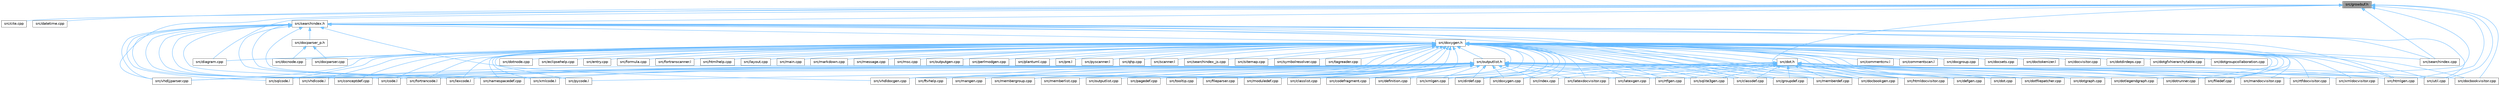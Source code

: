 digraph "src/growbuf.h"
{
 // INTERACTIVE_SVG=YES
 // LATEX_PDF_SIZE
  bgcolor="transparent";
  edge [fontname=Helvetica,fontsize=10,labelfontname=Helvetica,labelfontsize=10];
  node [fontname=Helvetica,fontsize=10,shape=box,height=0.2,width=0.4];
  Node1 [id="Node000001",label="src/growbuf.h",height=0.2,width=0.4,color="gray40", fillcolor="grey60", style="filled", fontcolor="black",tooltip=" "];
  Node1 -> Node2 [id="edge1_Node000001_Node000002",dir="back",color="steelblue1",style="solid",tooltip=" "];
  Node2 [id="Node000002",label="src/cite.cpp",height=0.2,width=0.4,color="grey40", fillcolor="white", style="filled",URL="$d5/d0b/cite_8cpp.html",tooltip=" "];
  Node1 -> Node3 [id="edge2_Node000001_Node000003",dir="back",color="steelblue1",style="solid",tooltip=" "];
  Node3 [id="Node000003",label="src/datetime.cpp",height=0.2,width=0.4,color="grey40", fillcolor="white", style="filled",URL="$d7/d14/datetime_8cpp.html",tooltip=" "];
  Node1 -> Node4 [id="edge3_Node000001_Node000004",dir="back",color="steelblue1",style="solid",tooltip=" "];
  Node4 [id="Node000004",label="src/diagram.cpp",height=0.2,width=0.4,color="grey40", fillcolor="white", style="filled",URL="$da/d0d/diagram_8cpp.html",tooltip=" "];
  Node1 -> Node5 [id="edge4_Node000001_Node000005",dir="back",color="steelblue1",style="solid",tooltip=" "];
  Node5 [id="Node000005",label="src/docbookgen.cpp",height=0.2,width=0.4,color="grey40", fillcolor="white", style="filled",URL="$d8/d29/docbookgen_8cpp.html",tooltip=" "];
  Node1 -> Node6 [id="edge5_Node000001_Node000006",dir="back",color="steelblue1",style="solid",tooltip=" "];
  Node6 [id="Node000006",label="src/docbookvisitor.cpp",height=0.2,width=0.4,color="grey40", fillcolor="white", style="filled",URL="$dc/d05/docbookvisitor_8cpp.html",tooltip=" "];
  Node1 -> Node7 [id="edge6_Node000001_Node000007",dir="back",color="steelblue1",style="solid",tooltip=" "];
  Node7 [id="Node000007",label="src/htmldocvisitor.cpp",height=0.2,width=0.4,color="grey40", fillcolor="white", style="filled",URL="$da/db0/htmldocvisitor_8cpp.html",tooltip=" "];
  Node1 -> Node8 [id="edge7_Node000001_Node000008",dir="back",color="steelblue1",style="solid",tooltip=" "];
  Node8 [id="Node000008",label="src/htmlgen.cpp",height=0.2,width=0.4,color="grey40", fillcolor="white", style="filled",URL="$d8/d6e/htmlgen_8cpp.html",tooltip=" "];
  Node1 -> Node9 [id="edge8_Node000001_Node000009",dir="back",color="steelblue1",style="solid",tooltip=" "];
  Node9 [id="Node000009",label="src/searchindex.cpp",height=0.2,width=0.4,color="grey40", fillcolor="white", style="filled",URL="$d7/d79/searchindex_8cpp.html",tooltip=" "];
  Node1 -> Node10 [id="edge9_Node000001_Node000010",dir="back",color="steelblue1",style="solid",tooltip=" "];
  Node10 [id="Node000010",label="src/searchindex.h",height=0.2,width=0.4,color="grey40", fillcolor="white", style="filled",URL="$de/d07/searchindex_8h.html",tooltip="Web server based search engine."];
  Node10 -> Node11 [id="edge10_Node000010_Node000011",dir="back",color="steelblue1",style="solid",tooltip=" "];
  Node11 [id="Node000011",label="src/classdef.cpp",height=0.2,width=0.4,color="grey40", fillcolor="white", style="filled",URL="$de/d89/classdef_8cpp.html",tooltip=" "];
  Node10 -> Node12 [id="edge11_Node000010_Node000012",dir="back",color="steelblue1",style="solid",tooltip=" "];
  Node12 [id="Node000012",label="src/code.l",height=0.2,width=0.4,color="grey40", fillcolor="white", style="filled",URL="$da/d1f/code_8l.html",tooltip=" "];
  Node10 -> Node13 [id="edge12_Node000010_Node000013",dir="back",color="steelblue1",style="solid",tooltip=" "];
  Node13 [id="Node000013",label="src/conceptdef.cpp",height=0.2,width=0.4,color="grey40", fillcolor="white", style="filled",URL="$d8/d0a/conceptdef_8cpp.html",tooltip=" "];
  Node10 -> Node14 [id="edge13_Node000010_Node000014",dir="back",color="steelblue1",style="solid",tooltip=" "];
  Node14 [id="Node000014",label="src/docparser_p.h",height=0.2,width=0.4,color="grey40", fillcolor="white", style="filled",URL="$df/dc9/docparser__p_8h.html",tooltip="Private header shared between docparser.cpp and docnode.cpp."];
  Node14 -> Node15 [id="edge14_Node000014_Node000015",dir="back",color="steelblue1",style="solid",tooltip=" "];
  Node15 [id="Node000015",label="src/docnode.cpp",height=0.2,width=0.4,color="grey40", fillcolor="white", style="filled",URL="$d0/d2b/docnode_8cpp.html",tooltip=" "];
  Node14 -> Node16 [id="edge15_Node000014_Node000016",dir="back",color="steelblue1",style="solid",tooltip=" "];
  Node16 [id="Node000016",label="src/docparser.cpp",height=0.2,width=0.4,color="grey40", fillcolor="white", style="filled",URL="$da/d17/docparser_8cpp.html",tooltip=" "];
  Node10 -> Node17 [id="edge16_Node000010_Node000017",dir="back",color="steelblue1",style="solid",tooltip=" "];
  Node17 [id="Node000017",label="src/doxygen.h",height=0.2,width=0.4,color="grey40", fillcolor="white", style="filled",URL="$d1/da1/doxygen_8h.html",tooltip=" "];
  Node17 -> Node11 [id="edge17_Node000017_Node000011",dir="back",color="steelblue1",style="solid",tooltip=" "];
  Node17 -> Node18 [id="edge18_Node000017_Node000018",dir="back",color="steelblue1",style="solid",tooltip=" "];
  Node18 [id="Node000018",label="src/classlist.cpp",height=0.2,width=0.4,color="grey40", fillcolor="white", style="filled",URL="$d6/d10/classlist_8cpp.html",tooltip=" "];
  Node17 -> Node12 [id="edge19_Node000017_Node000012",dir="back",color="steelblue1",style="solid",tooltip=" "];
  Node17 -> Node19 [id="edge20_Node000017_Node000019",dir="back",color="steelblue1",style="solid",tooltip=" "];
  Node19 [id="Node000019",label="src/codefragment.cpp",height=0.2,width=0.4,color="grey40", fillcolor="white", style="filled",URL="$dd/d4a/codefragment_8cpp.html",tooltip=" "];
  Node17 -> Node20 [id="edge21_Node000017_Node000020",dir="back",color="steelblue1",style="solid",tooltip=" "];
  Node20 [id="Node000020",label="src/commentcnv.l",height=0.2,width=0.4,color="grey40", fillcolor="white", style="filled",URL="$d0/d47/commentcnv_8l.html",tooltip=" "];
  Node17 -> Node21 [id="edge22_Node000017_Node000021",dir="back",color="steelblue1",style="solid",tooltip=" "];
  Node21 [id="Node000021",label="src/commentscan.l",height=0.2,width=0.4,color="grey40", fillcolor="white", style="filled",URL="$d7/d5f/commentscan_8l.html",tooltip=" "];
  Node17 -> Node13 [id="edge23_Node000017_Node000013",dir="back",color="steelblue1",style="solid",tooltip=" "];
  Node17 -> Node22 [id="edge24_Node000017_Node000022",dir="back",color="steelblue1",style="solid",tooltip=" "];
  Node22 [id="Node000022",label="src/defgen.cpp",height=0.2,width=0.4,color="grey40", fillcolor="white", style="filled",URL="$d3/d17/defgen_8cpp.html",tooltip=" "];
  Node17 -> Node23 [id="edge25_Node000017_Node000023",dir="back",color="steelblue1",style="solid",tooltip=" "];
  Node23 [id="Node000023",label="src/definition.cpp",height=0.2,width=0.4,color="grey40", fillcolor="white", style="filled",URL="$d3/dea/definition_8cpp.html",tooltip=" "];
  Node17 -> Node4 [id="edge26_Node000017_Node000004",dir="back",color="steelblue1",style="solid",tooltip=" "];
  Node17 -> Node24 [id="edge27_Node000017_Node000024",dir="back",color="steelblue1",style="solid",tooltip=" "];
  Node24 [id="Node000024",label="src/dirdef.cpp",height=0.2,width=0.4,color="grey40", fillcolor="white", style="filled",URL="$d8/d52/dirdef_8cpp.html",tooltip=" "];
  Node17 -> Node5 [id="edge28_Node000017_Node000005",dir="back",color="steelblue1",style="solid",tooltip=" "];
  Node17 -> Node6 [id="edge29_Node000017_Node000006",dir="back",color="steelblue1",style="solid",tooltip=" "];
  Node17 -> Node25 [id="edge30_Node000017_Node000025",dir="back",color="steelblue1",style="solid",tooltip=" "];
  Node25 [id="Node000025",label="src/docgroup.cpp",height=0.2,width=0.4,color="grey40", fillcolor="white", style="filled",URL="$d3/d36/docgroup_8cpp.html",tooltip=" "];
  Node17 -> Node15 [id="edge31_Node000017_Node000015",dir="back",color="steelblue1",style="solid",tooltip=" "];
  Node17 -> Node16 [id="edge32_Node000017_Node000016",dir="back",color="steelblue1",style="solid",tooltip=" "];
  Node17 -> Node26 [id="edge33_Node000017_Node000026",dir="back",color="steelblue1",style="solid",tooltip=" "];
  Node26 [id="Node000026",label="src/docsets.cpp",height=0.2,width=0.4,color="grey40", fillcolor="white", style="filled",URL="$d7/d8f/docsets_8cpp.html",tooltip=" "];
  Node17 -> Node27 [id="edge34_Node000017_Node000027",dir="back",color="steelblue1",style="solid",tooltip=" "];
  Node27 [id="Node000027",label="src/doctokenizer.l",height=0.2,width=0.4,color="grey40", fillcolor="white", style="filled",URL="$d1/d39/doctokenizer_8l.html",tooltip=" "];
  Node17 -> Node28 [id="edge35_Node000017_Node000028",dir="back",color="steelblue1",style="solid",tooltip=" "];
  Node28 [id="Node000028",label="src/docvisitor.cpp",height=0.2,width=0.4,color="grey40", fillcolor="white", style="filled",URL="$da/d39/docvisitor_8cpp.html",tooltip=" "];
  Node17 -> Node29 [id="edge36_Node000017_Node000029",dir="back",color="steelblue1",style="solid",tooltip=" "];
  Node29 [id="Node000029",label="src/dot.cpp",height=0.2,width=0.4,color="grey40", fillcolor="white", style="filled",URL="$de/daa/dot_8cpp.html",tooltip=" "];
  Node17 -> Node30 [id="edge37_Node000017_Node000030",dir="back",color="steelblue1",style="solid",tooltip=" "];
  Node30 [id="Node000030",label="src/dot.h",height=0.2,width=0.4,color="grey40", fillcolor="white", style="filled",URL="$d6/d4a/dot_8h.html",tooltip=" "];
  Node30 -> Node11 [id="edge38_Node000030_Node000011",dir="back",color="steelblue1",style="solid",tooltip=" "];
  Node30 -> Node22 [id="edge39_Node000030_Node000022",dir="back",color="steelblue1",style="solid",tooltip=" "];
  Node30 -> Node24 [id="edge40_Node000030_Node000024",dir="back",color="steelblue1",style="solid",tooltip=" "];
  Node30 -> Node5 [id="edge41_Node000030_Node000005",dir="back",color="steelblue1",style="solid",tooltip=" "];
  Node30 -> Node6 [id="edge42_Node000030_Node000006",dir="back",color="steelblue1",style="solid",tooltip=" "];
  Node30 -> Node29 [id="edge43_Node000030_Node000029",dir="back",color="steelblue1",style="solid",tooltip=" "];
  Node30 -> Node31 [id="edge44_Node000030_Node000031",dir="back",color="steelblue1",style="solid",tooltip=" "];
  Node31 [id="Node000031",label="src/dotfilepatcher.cpp",height=0.2,width=0.4,color="grey40", fillcolor="white", style="filled",URL="$d9/d92/dotfilepatcher_8cpp.html",tooltip=" "];
  Node30 -> Node32 [id="edge45_Node000030_Node000032",dir="back",color="steelblue1",style="solid",tooltip=" "];
  Node32 [id="Node000032",label="src/dotgraph.cpp",height=0.2,width=0.4,color="grey40", fillcolor="white", style="filled",URL="$de/d45/dotgraph_8cpp.html",tooltip=" "];
  Node30 -> Node33 [id="edge46_Node000030_Node000033",dir="back",color="steelblue1",style="solid",tooltip=" "];
  Node33 [id="Node000033",label="src/dotlegendgraph.cpp",height=0.2,width=0.4,color="grey40", fillcolor="white", style="filled",URL="$d4/d33/dotlegendgraph_8cpp.html",tooltip=" "];
  Node30 -> Node34 [id="edge47_Node000030_Node000034",dir="back",color="steelblue1",style="solid",tooltip=" "];
  Node34 [id="Node000034",label="src/dotrunner.cpp",height=0.2,width=0.4,color="grey40", fillcolor="white", style="filled",URL="$d1/dfe/dotrunner_8cpp.html",tooltip=" "];
  Node30 -> Node35 [id="edge48_Node000030_Node000035",dir="back",color="steelblue1",style="solid",tooltip=" "];
  Node35 [id="Node000035",label="src/doxygen.cpp",height=0.2,width=0.4,color="grey40", fillcolor="white", style="filled",URL="$dc/d98/doxygen_8cpp.html",tooltip=" "];
  Node30 -> Node36 [id="edge49_Node000030_Node000036",dir="back",color="steelblue1",style="solid",tooltip=" "];
  Node36 [id="Node000036",label="src/filedef.cpp",height=0.2,width=0.4,color="grey40", fillcolor="white", style="filled",URL="$d6/ddc/filedef_8cpp.html",tooltip=" "];
  Node30 -> Node37 [id="edge50_Node000030_Node000037",dir="back",color="steelblue1",style="solid",tooltip=" "];
  Node37 [id="Node000037",label="src/groupdef.cpp",height=0.2,width=0.4,color="grey40", fillcolor="white", style="filled",URL="$d6/d42/groupdef_8cpp.html",tooltip=" "];
  Node30 -> Node7 [id="edge51_Node000030_Node000007",dir="back",color="steelblue1",style="solid",tooltip=" "];
  Node30 -> Node8 [id="edge52_Node000030_Node000008",dir="back",color="steelblue1",style="solid",tooltip=" "];
  Node30 -> Node38 [id="edge53_Node000030_Node000038",dir="back",color="steelblue1",style="solid",tooltip=" "];
  Node38 [id="Node000038",label="src/index.cpp",height=0.2,width=0.4,color="grey40", fillcolor="white", style="filled",URL="$db/d14/index_8cpp.html",tooltip="This file contains functions for the various index pages."];
  Node30 -> Node39 [id="edge54_Node000030_Node000039",dir="back",color="steelblue1",style="solid",tooltip=" "];
  Node39 [id="Node000039",label="src/latexdocvisitor.cpp",height=0.2,width=0.4,color="grey40", fillcolor="white", style="filled",URL="$d1/d4e/latexdocvisitor_8cpp.html",tooltip=" "];
  Node30 -> Node40 [id="edge55_Node000030_Node000040",dir="back",color="steelblue1",style="solid",tooltip=" "];
  Node40 [id="Node000040",label="src/latexgen.cpp",height=0.2,width=0.4,color="grey40", fillcolor="white", style="filled",URL="$d4/d42/latexgen_8cpp.html",tooltip=" "];
  Node30 -> Node41 [id="edge56_Node000030_Node000041",dir="back",color="steelblue1",style="solid",tooltip=" "];
  Node41 [id="Node000041",label="src/mandocvisitor.cpp",height=0.2,width=0.4,color="grey40", fillcolor="white", style="filled",URL="$d8/dde/mandocvisitor_8cpp.html",tooltip=" "];
  Node30 -> Node42 [id="edge57_Node000030_Node000042",dir="back",color="steelblue1",style="solid",tooltip=" "];
  Node42 [id="Node000042",label="src/memberdef.cpp",height=0.2,width=0.4,color="grey40", fillcolor="white", style="filled",URL="$d0/d72/memberdef_8cpp.html",tooltip=" "];
  Node30 -> Node43 [id="edge58_Node000030_Node000043",dir="back",color="steelblue1",style="solid",tooltip=" "];
  Node43 [id="Node000043",label="src/rtfdocvisitor.cpp",height=0.2,width=0.4,color="grey40", fillcolor="white", style="filled",URL="$de/d9a/rtfdocvisitor_8cpp.html",tooltip=" "];
  Node30 -> Node44 [id="edge59_Node000030_Node000044",dir="back",color="steelblue1",style="solid",tooltip=" "];
  Node44 [id="Node000044",label="src/rtfgen.cpp",height=0.2,width=0.4,color="grey40", fillcolor="white", style="filled",URL="$d0/d9c/rtfgen_8cpp.html",tooltip=" "];
  Node30 -> Node45 [id="edge60_Node000030_Node000045",dir="back",color="steelblue1",style="solid",tooltip=" "];
  Node45 [id="Node000045",label="src/sqlite3gen.cpp",height=0.2,width=0.4,color="grey40", fillcolor="white", style="filled",URL="$d8/df8/sqlite3gen_8cpp.html",tooltip=" "];
  Node30 -> Node46 [id="edge61_Node000030_Node000046",dir="back",color="steelblue1",style="solid",tooltip=" "];
  Node46 [id="Node000046",label="src/xmldocvisitor.cpp",height=0.2,width=0.4,color="grey40", fillcolor="white", style="filled",URL="$dd/db6/xmldocvisitor_8cpp.html",tooltip=" "];
  Node30 -> Node47 [id="edge62_Node000030_Node000047",dir="back",color="steelblue1",style="solid",tooltip=" "];
  Node47 [id="Node000047",label="src/xmlgen.cpp",height=0.2,width=0.4,color="grey40", fillcolor="white", style="filled",URL="$d0/dc3/xmlgen_8cpp.html",tooltip=" "];
  Node17 -> Node48 [id="edge63_Node000017_Node000048",dir="back",color="steelblue1",style="solid",tooltip=" "];
  Node48 [id="Node000048",label="src/dotdirdeps.cpp",height=0.2,width=0.4,color="grey40", fillcolor="white", style="filled",URL="$da/d45/dotdirdeps_8cpp.html",tooltip=" "];
  Node17 -> Node31 [id="edge64_Node000017_Node000031",dir="back",color="steelblue1",style="solid",tooltip=" "];
  Node17 -> Node49 [id="edge65_Node000017_Node000049",dir="back",color="steelblue1",style="solid",tooltip=" "];
  Node49 [id="Node000049",label="src/dotgfxhierarchytable.cpp",height=0.2,width=0.4,color="grey40", fillcolor="white", style="filled",URL="$d4/d09/dotgfxhierarchytable_8cpp.html",tooltip=" "];
  Node17 -> Node32 [id="edge66_Node000017_Node000032",dir="back",color="steelblue1",style="solid",tooltip=" "];
  Node17 -> Node50 [id="edge67_Node000017_Node000050",dir="back",color="steelblue1",style="solid",tooltip=" "];
  Node50 [id="Node000050",label="src/dotgroupcollaboration.cpp",height=0.2,width=0.4,color="grey40", fillcolor="white", style="filled",URL="$d1/d86/dotgroupcollaboration_8cpp.html",tooltip=" "];
  Node17 -> Node33 [id="edge68_Node000017_Node000033",dir="back",color="steelblue1",style="solid",tooltip=" "];
  Node17 -> Node51 [id="edge69_Node000017_Node000051",dir="back",color="steelblue1",style="solid",tooltip=" "];
  Node51 [id="Node000051",label="src/dotnode.cpp",height=0.2,width=0.4,color="grey40", fillcolor="white", style="filled",URL="$df/d58/dotnode_8cpp.html",tooltip=" "];
  Node17 -> Node34 [id="edge70_Node000017_Node000034",dir="back",color="steelblue1",style="solid",tooltip=" "];
  Node17 -> Node35 [id="edge71_Node000017_Node000035",dir="back",color="steelblue1",style="solid",tooltip=" "];
  Node17 -> Node52 [id="edge72_Node000017_Node000052",dir="back",color="steelblue1",style="solid",tooltip=" "];
  Node52 [id="Node000052",label="src/eclipsehelp.cpp",height=0.2,width=0.4,color="grey40", fillcolor="white", style="filled",URL="$d8/d56/eclipsehelp_8cpp.html",tooltip=" "];
  Node17 -> Node53 [id="edge73_Node000017_Node000053",dir="back",color="steelblue1",style="solid",tooltip=" "];
  Node53 [id="Node000053",label="src/entry.cpp",height=0.2,width=0.4,color="grey40", fillcolor="white", style="filled",URL="$d2/dd2/entry_8cpp.html",tooltip=" "];
  Node17 -> Node36 [id="edge74_Node000017_Node000036",dir="back",color="steelblue1",style="solid",tooltip=" "];
  Node17 -> Node54 [id="edge75_Node000017_Node000054",dir="back",color="steelblue1",style="solid",tooltip=" "];
  Node54 [id="Node000054",label="src/formula.cpp",height=0.2,width=0.4,color="grey40", fillcolor="white", style="filled",URL="$d7/d5b/formula_8cpp.html",tooltip=" "];
  Node17 -> Node55 [id="edge76_Node000017_Node000055",dir="back",color="steelblue1",style="solid",tooltip=" "];
  Node55 [id="Node000055",label="src/fortrancode.l",height=0.2,width=0.4,color="grey40", fillcolor="white", style="filled",URL="$d9/d5b/fortrancode_8l.html",tooltip=" "];
  Node17 -> Node56 [id="edge77_Node000017_Node000056",dir="back",color="steelblue1",style="solid",tooltip=" "];
  Node56 [id="Node000056",label="src/fortranscanner.l",height=0.2,width=0.4,color="grey40", fillcolor="white", style="filled",URL="$dd/d00/fortranscanner_8l.html",tooltip=" "];
  Node17 -> Node57 [id="edge78_Node000017_Node000057",dir="back",color="steelblue1",style="solid",tooltip=" "];
  Node57 [id="Node000057",label="src/ftvhelp.cpp",height=0.2,width=0.4,color="grey40", fillcolor="white", style="filled",URL="$db/d41/ftvhelp_8cpp.html",tooltip=" "];
  Node17 -> Node37 [id="edge79_Node000017_Node000037",dir="back",color="steelblue1",style="solid",tooltip=" "];
  Node17 -> Node7 [id="edge80_Node000017_Node000007",dir="back",color="steelblue1",style="solid",tooltip=" "];
  Node17 -> Node8 [id="edge81_Node000017_Node000008",dir="back",color="steelblue1",style="solid",tooltip=" "];
  Node17 -> Node58 [id="edge82_Node000017_Node000058",dir="back",color="steelblue1",style="solid",tooltip=" "];
  Node58 [id="Node000058",label="src/htmlhelp.cpp",height=0.2,width=0.4,color="grey40", fillcolor="white", style="filled",URL="$d3/d4b/htmlhelp_8cpp.html",tooltip=" "];
  Node17 -> Node38 [id="edge83_Node000017_Node000038",dir="back",color="steelblue1",style="solid",tooltip=" "];
  Node17 -> Node39 [id="edge84_Node000017_Node000039",dir="back",color="steelblue1",style="solid",tooltip=" "];
  Node17 -> Node40 [id="edge85_Node000017_Node000040",dir="back",color="steelblue1",style="solid",tooltip=" "];
  Node17 -> Node59 [id="edge86_Node000017_Node000059",dir="back",color="steelblue1",style="solid",tooltip=" "];
  Node59 [id="Node000059",label="src/layout.cpp",height=0.2,width=0.4,color="grey40", fillcolor="white", style="filled",URL="$db/d16/layout_8cpp.html",tooltip=" "];
  Node17 -> Node60 [id="edge87_Node000017_Node000060",dir="back",color="steelblue1",style="solid",tooltip=" "];
  Node60 [id="Node000060",label="src/lexcode.l",height=0.2,width=0.4,color="grey40", fillcolor="white", style="filled",URL="$d0/d7e/lexcode_8l.html",tooltip=" "];
  Node17 -> Node61 [id="edge88_Node000017_Node000061",dir="back",color="steelblue1",style="solid",tooltip=" "];
  Node61 [id="Node000061",label="src/main.cpp",height=0.2,width=0.4,color="grey40", fillcolor="white", style="filled",URL="$df/d0a/main_8cpp.html",tooltip="main entry point for doxygen"];
  Node17 -> Node41 [id="edge89_Node000017_Node000041",dir="back",color="steelblue1",style="solid",tooltip=" "];
  Node17 -> Node62 [id="edge90_Node000017_Node000062",dir="back",color="steelblue1",style="solid",tooltip=" "];
  Node62 [id="Node000062",label="src/mangen.cpp",height=0.2,width=0.4,color="grey40", fillcolor="white", style="filled",URL="$d7/de7/mangen_8cpp.html",tooltip=" "];
  Node17 -> Node63 [id="edge91_Node000017_Node000063",dir="back",color="steelblue1",style="solid",tooltip=" "];
  Node63 [id="Node000063",label="src/markdown.cpp",height=0.2,width=0.4,color="grey40", fillcolor="white", style="filled",URL="$de/d04/markdown_8cpp.html",tooltip=" "];
  Node17 -> Node42 [id="edge92_Node000017_Node000042",dir="back",color="steelblue1",style="solid",tooltip=" "];
  Node17 -> Node64 [id="edge93_Node000017_Node000064",dir="back",color="steelblue1",style="solid",tooltip=" "];
  Node64 [id="Node000064",label="src/membergroup.cpp",height=0.2,width=0.4,color="grey40", fillcolor="white", style="filled",URL="$d6/d18/membergroup_8cpp.html",tooltip=" "];
  Node17 -> Node65 [id="edge94_Node000017_Node000065",dir="back",color="steelblue1",style="solid",tooltip=" "];
  Node65 [id="Node000065",label="src/memberlist.cpp",height=0.2,width=0.4,color="grey40", fillcolor="white", style="filled",URL="$d0/d14/memberlist_8cpp.html",tooltip=" "];
  Node17 -> Node66 [id="edge95_Node000017_Node000066",dir="back",color="steelblue1",style="solid",tooltip=" "];
  Node66 [id="Node000066",label="src/message.cpp",height=0.2,width=0.4,color="grey40", fillcolor="white", style="filled",URL="$d8/d6a/message_8cpp.html",tooltip=" "];
  Node17 -> Node67 [id="edge96_Node000017_Node000067",dir="back",color="steelblue1",style="solid",tooltip=" "];
  Node67 [id="Node000067",label="src/msc.cpp",height=0.2,width=0.4,color="grey40", fillcolor="white", style="filled",URL="$db/d33/msc_8cpp.html",tooltip=" "];
  Node17 -> Node68 [id="edge97_Node000017_Node000068",dir="back",color="steelblue1",style="solid",tooltip=" "];
  Node68 [id="Node000068",label="src/namespacedef.cpp",height=0.2,width=0.4,color="grey40", fillcolor="white", style="filled",URL="$d7/d1c/namespacedef_8cpp.html",tooltip=" "];
  Node17 -> Node69 [id="edge98_Node000017_Node000069",dir="back",color="steelblue1",style="solid",tooltip=" "];
  Node69 [id="Node000069",label="src/outputgen.cpp",height=0.2,width=0.4,color="grey40", fillcolor="white", style="filled",URL="$d0/d17/outputgen_8cpp.html",tooltip=" "];
  Node17 -> Node70 [id="edge99_Node000017_Node000070",dir="back",color="steelblue1",style="solid",tooltip=" "];
  Node70 [id="Node000070",label="src/outputlist.cpp",height=0.2,width=0.4,color="grey40", fillcolor="white", style="filled",URL="$db/dd8/outputlist_8cpp.html",tooltip=" "];
  Node17 -> Node71 [id="edge100_Node000017_Node000071",dir="back",color="steelblue1",style="solid",tooltip=" "];
  Node71 [id="Node000071",label="src/outputlist.h",height=0.2,width=0.4,color="grey40", fillcolor="white", style="filled",URL="$d2/db9/outputlist_8h.html",tooltip=" "];
  Node71 -> Node11 [id="edge101_Node000071_Node000011",dir="back",color="steelblue1",style="solid",tooltip=" "];
  Node71 -> Node18 [id="edge102_Node000071_Node000018",dir="back",color="steelblue1",style="solid",tooltip=" "];
  Node71 -> Node12 [id="edge103_Node000071_Node000012",dir="back",color="steelblue1",style="solid",tooltip=" "];
  Node71 -> Node19 [id="edge104_Node000071_Node000019",dir="back",color="steelblue1",style="solid",tooltip=" "];
  Node71 -> Node13 [id="edge105_Node000071_Node000013",dir="back",color="steelblue1",style="solid",tooltip=" "];
  Node71 -> Node23 [id="edge106_Node000071_Node000023",dir="back",color="steelblue1",style="solid",tooltip=" "];
  Node71 -> Node24 [id="edge107_Node000071_Node000024",dir="back",color="steelblue1",style="solid",tooltip=" "];
  Node71 -> Node5 [id="edge108_Node000071_Node000005",dir="back",color="steelblue1",style="solid",tooltip=" "];
  Node71 -> Node35 [id="edge109_Node000071_Node000035",dir="back",color="steelblue1",style="solid",tooltip=" "];
  Node71 -> Node36 [id="edge110_Node000071_Node000036",dir="back",color="steelblue1",style="solid",tooltip=" "];
  Node71 -> Node72 [id="edge111_Node000071_Node000072",dir="back",color="steelblue1",style="solid",tooltip=" "];
  Node72 [id="Node000072",label="src/fileparser.cpp",height=0.2,width=0.4,color="grey40", fillcolor="white", style="filled",URL="$d9/d74/fileparser_8cpp.html",tooltip=" "];
  Node71 -> Node55 [id="edge112_Node000071_Node000055",dir="back",color="steelblue1",style="solid",tooltip=" "];
  Node71 -> Node57 [id="edge113_Node000071_Node000057",dir="back",color="steelblue1",style="solid",tooltip=" "];
  Node71 -> Node37 [id="edge114_Node000071_Node000037",dir="back",color="steelblue1",style="solid",tooltip=" "];
  Node71 -> Node7 [id="edge115_Node000071_Node000007",dir="back",color="steelblue1",style="solid",tooltip=" "];
  Node71 -> Node8 [id="edge116_Node000071_Node000008",dir="back",color="steelblue1",style="solid",tooltip=" "];
  Node71 -> Node38 [id="edge117_Node000071_Node000038",dir="back",color="steelblue1",style="solid",tooltip=" "];
  Node71 -> Node39 [id="edge118_Node000071_Node000039",dir="back",color="steelblue1",style="solid",tooltip=" "];
  Node71 -> Node40 [id="edge119_Node000071_Node000040",dir="back",color="steelblue1",style="solid",tooltip=" "];
  Node71 -> Node60 [id="edge120_Node000071_Node000060",dir="back",color="steelblue1",style="solid",tooltip=" "];
  Node71 -> Node62 [id="edge121_Node000071_Node000062",dir="back",color="steelblue1",style="solid",tooltip=" "];
  Node71 -> Node42 [id="edge122_Node000071_Node000042",dir="back",color="steelblue1",style="solid",tooltip=" "];
  Node71 -> Node64 [id="edge123_Node000071_Node000064",dir="back",color="steelblue1",style="solid",tooltip=" "];
  Node71 -> Node65 [id="edge124_Node000071_Node000065",dir="back",color="steelblue1",style="solid",tooltip=" "];
  Node71 -> Node73 [id="edge125_Node000071_Node000073",dir="back",color="steelblue1",style="solid",tooltip=" "];
  Node73 [id="Node000073",label="src/moduledef.cpp",height=0.2,width=0.4,color="grey40", fillcolor="white", style="filled",URL="$dd/d5c/moduledef_8cpp.html",tooltip=" "];
  Node71 -> Node68 [id="edge126_Node000071_Node000068",dir="back",color="steelblue1",style="solid",tooltip=" "];
  Node71 -> Node70 [id="edge127_Node000071_Node000070",dir="back",color="steelblue1",style="solid",tooltip=" "];
  Node71 -> Node74 [id="edge128_Node000071_Node000074",dir="back",color="steelblue1",style="solid",tooltip=" "];
  Node74 [id="Node000074",label="src/pagedef.cpp",height=0.2,width=0.4,color="grey40", fillcolor="white", style="filled",URL="$d9/db4/pagedef_8cpp.html",tooltip=" "];
  Node71 -> Node75 [id="edge129_Node000071_Node000075",dir="back",color="steelblue1",style="solid",tooltip=" "];
  Node75 [id="Node000075",label="src/pycode.l",height=0.2,width=0.4,color="grey40", fillcolor="white", style="filled",URL="$d3/ded/pycode_8l.html",tooltip=" "];
  Node71 -> Node44 [id="edge130_Node000071_Node000044",dir="back",color="steelblue1",style="solid",tooltip=" "];
  Node71 -> Node76 [id="edge131_Node000071_Node000076",dir="back",color="steelblue1",style="solid",tooltip=" "];
  Node76 [id="Node000076",label="src/sqlcode.l",height=0.2,width=0.4,color="grey40", fillcolor="white", style="filled",URL="$d2/dda/sqlcode_8l.html",tooltip=" "];
  Node71 -> Node45 [id="edge132_Node000071_Node000045",dir="back",color="steelblue1",style="solid",tooltip=" "];
  Node71 -> Node77 [id="edge133_Node000071_Node000077",dir="back",color="steelblue1",style="solid",tooltip=" "];
  Node77 [id="Node000077",label="src/tooltip.cpp",height=0.2,width=0.4,color="grey40", fillcolor="white", style="filled",URL="$d7/d56/tooltip_8cpp.html",tooltip=" "];
  Node71 -> Node78 [id="edge134_Node000071_Node000078",dir="back",color="steelblue1",style="solid",tooltip=" "];
  Node78 [id="Node000078",label="src/util.cpp",height=0.2,width=0.4,color="grey40", fillcolor="white", style="filled",URL="$df/d2d/util_8cpp.html",tooltip=" "];
  Node71 -> Node79 [id="edge135_Node000071_Node000079",dir="back",color="steelblue1",style="solid",tooltip=" "];
  Node79 [id="Node000079",label="src/vhdlcode.l",height=0.2,width=0.4,color="grey40", fillcolor="white", style="filled",URL="$d5/d6a/vhdlcode_8l.html",tooltip=" "];
  Node71 -> Node80 [id="edge136_Node000071_Node000080",dir="back",color="steelblue1",style="solid",tooltip=" "];
  Node80 [id="Node000080",label="src/vhdldocgen.cpp",height=0.2,width=0.4,color="grey40", fillcolor="white", style="filled",URL="$de/dea/vhdldocgen_8cpp.html",tooltip=" "];
  Node71 -> Node81 [id="edge137_Node000071_Node000081",dir="back",color="steelblue1",style="solid",tooltip=" "];
  Node81 [id="Node000081",label="src/vhdljjparser.cpp",height=0.2,width=0.4,color="grey40", fillcolor="white", style="filled",URL="$d1/d86/vhdljjparser_8cpp.html",tooltip=" "];
  Node71 -> Node82 [id="edge138_Node000071_Node000082",dir="back",color="steelblue1",style="solid",tooltip=" "];
  Node82 [id="Node000082",label="src/xmlcode.l",height=0.2,width=0.4,color="grey40", fillcolor="white", style="filled",URL="$dc/dc1/xmlcode_8l.html",tooltip=" "];
  Node71 -> Node47 [id="edge139_Node000071_Node000047",dir="back",color="steelblue1",style="solid",tooltip=" "];
  Node17 -> Node74 [id="edge140_Node000017_Node000074",dir="back",color="steelblue1",style="solid",tooltip=" "];
  Node17 -> Node83 [id="edge141_Node000017_Node000083",dir="back",color="steelblue1",style="solid",tooltip=" "];
  Node83 [id="Node000083",label="src/perlmodgen.cpp",height=0.2,width=0.4,color="grey40", fillcolor="white", style="filled",URL="$de/dd0/perlmodgen_8cpp.html",tooltip=" "];
  Node17 -> Node84 [id="edge142_Node000017_Node000084",dir="back",color="steelblue1",style="solid",tooltip=" "];
  Node84 [id="Node000084",label="src/plantuml.cpp",height=0.2,width=0.4,color="grey40", fillcolor="white", style="filled",URL="$d7/d5b/plantuml_8cpp.html",tooltip=" "];
  Node17 -> Node85 [id="edge143_Node000017_Node000085",dir="back",color="steelblue1",style="solid",tooltip=" "];
  Node85 [id="Node000085",label="src/pre.l",height=0.2,width=0.4,color="grey40", fillcolor="white", style="filled",URL="$d0/da7/pre_8l.html",tooltip=" "];
  Node17 -> Node75 [id="edge144_Node000017_Node000075",dir="back",color="steelblue1",style="solid",tooltip=" "];
  Node17 -> Node86 [id="edge145_Node000017_Node000086",dir="back",color="steelblue1",style="solid",tooltip=" "];
  Node86 [id="Node000086",label="src/pyscanner.l",height=0.2,width=0.4,color="grey40", fillcolor="white", style="filled",URL="$de/d2b/pyscanner_8l.html",tooltip=" "];
  Node17 -> Node87 [id="edge146_Node000017_Node000087",dir="back",color="steelblue1",style="solid",tooltip=" "];
  Node87 [id="Node000087",label="src/qhp.cpp",height=0.2,width=0.4,color="grey40", fillcolor="white", style="filled",URL="$d9/d45/qhp_8cpp.html",tooltip=" "];
  Node17 -> Node43 [id="edge147_Node000017_Node000043",dir="back",color="steelblue1",style="solid",tooltip=" "];
  Node17 -> Node44 [id="edge148_Node000017_Node000044",dir="back",color="steelblue1",style="solid",tooltip=" "];
  Node17 -> Node88 [id="edge149_Node000017_Node000088",dir="back",color="steelblue1",style="solid",tooltip=" "];
  Node88 [id="Node000088",label="src/scanner.l",height=0.2,width=0.4,color="grey40", fillcolor="white", style="filled",URL="$da/d11/scanner_8l.html",tooltip=" "];
  Node17 -> Node9 [id="edge150_Node000017_Node000009",dir="back",color="steelblue1",style="solid",tooltip=" "];
  Node17 -> Node89 [id="edge151_Node000017_Node000089",dir="back",color="steelblue1",style="solid",tooltip=" "];
  Node89 [id="Node000089",label="src/searchindex_js.cpp",height=0.2,width=0.4,color="grey40", fillcolor="white", style="filled",URL="$d9/d2f/searchindex__js_8cpp.html",tooltip=" "];
  Node17 -> Node90 [id="edge152_Node000017_Node000090",dir="back",color="steelblue1",style="solid",tooltip=" "];
  Node90 [id="Node000090",label="src/sitemap.cpp",height=0.2,width=0.4,color="grey40", fillcolor="white", style="filled",URL="$d3/d25/sitemap_8cpp.html",tooltip=" "];
  Node17 -> Node76 [id="edge153_Node000017_Node000076",dir="back",color="steelblue1",style="solid",tooltip=" "];
  Node17 -> Node45 [id="edge154_Node000017_Node000045",dir="back",color="steelblue1",style="solid",tooltip=" "];
  Node17 -> Node91 [id="edge155_Node000017_Node000091",dir="back",color="steelblue1",style="solid",tooltip=" "];
  Node91 [id="Node000091",label="src/symbolresolver.cpp",height=0.2,width=0.4,color="grey40", fillcolor="white", style="filled",URL="$d2/d99/symbolresolver_8cpp.html",tooltip=" "];
  Node17 -> Node92 [id="edge156_Node000017_Node000092",dir="back",color="steelblue1",style="solid",tooltip=" "];
  Node92 [id="Node000092",label="src/tagreader.cpp",height=0.2,width=0.4,color="grey40", fillcolor="white", style="filled",URL="$d4/d7b/tagreader_8cpp.html",tooltip=" "];
  Node17 -> Node77 [id="edge157_Node000017_Node000077",dir="back",color="steelblue1",style="solid",tooltip=" "];
  Node17 -> Node78 [id="edge158_Node000017_Node000078",dir="back",color="steelblue1",style="solid",tooltip=" "];
  Node17 -> Node79 [id="edge159_Node000017_Node000079",dir="back",color="steelblue1",style="solid",tooltip=" "];
  Node17 -> Node80 [id="edge160_Node000017_Node000080",dir="back",color="steelblue1",style="solid",tooltip=" "];
  Node17 -> Node81 [id="edge161_Node000017_Node000081",dir="back",color="steelblue1",style="solid",tooltip=" "];
  Node17 -> Node82 [id="edge162_Node000017_Node000082",dir="back",color="steelblue1",style="solid",tooltip=" "];
  Node17 -> Node46 [id="edge163_Node000017_Node000046",dir="back",color="steelblue1",style="solid",tooltip=" "];
  Node17 -> Node47 [id="edge164_Node000017_Node000047",dir="back",color="steelblue1",style="solid",tooltip=" "];
  Node10 -> Node36 [id="edge165_Node000010_Node000036",dir="back",color="steelblue1",style="solid",tooltip=" "];
  Node10 -> Node55 [id="edge166_Node000010_Node000055",dir="back",color="steelblue1",style="solid",tooltip=" "];
  Node10 -> Node37 [id="edge167_Node000010_Node000037",dir="back",color="steelblue1",style="solid",tooltip=" "];
  Node10 -> Node8 [id="edge168_Node000010_Node000008",dir="back",color="steelblue1",style="solid",tooltip=" "];
  Node10 -> Node60 [id="edge169_Node000010_Node000060",dir="back",color="steelblue1",style="solid",tooltip=" "];
  Node10 -> Node42 [id="edge170_Node000010_Node000042",dir="back",color="steelblue1",style="solid",tooltip=" "];
  Node10 -> Node68 [id="edge171_Node000010_Node000068",dir="back",color="steelblue1",style="solid",tooltip=" "];
  Node10 -> Node75 [id="edge172_Node000010_Node000075",dir="back",color="steelblue1",style="solid",tooltip=" "];
  Node10 -> Node9 [id="edge173_Node000010_Node000009",dir="back",color="steelblue1",style="solid",tooltip=" "];
  Node10 -> Node76 [id="edge174_Node000010_Node000076",dir="back",color="steelblue1",style="solid",tooltip=" "];
  Node10 -> Node78 [id="edge175_Node000010_Node000078",dir="back",color="steelblue1",style="solid",tooltip=" "];
  Node10 -> Node79 [id="edge176_Node000010_Node000079",dir="back",color="steelblue1",style="solid",tooltip=" "];
  Node10 -> Node80 [id="edge177_Node000010_Node000080",dir="back",color="steelblue1",style="solid",tooltip=" "];
  Node10 -> Node81 [id="edge178_Node000010_Node000081",dir="back",color="steelblue1",style="solid",tooltip=" "];
  Node10 -> Node82 [id="edge179_Node000010_Node000082",dir="back",color="steelblue1",style="solid",tooltip=" "];
  Node1 -> Node78 [id="edge180_Node000001_Node000078",dir="back",color="steelblue1",style="solid",tooltip=" "];
  Node1 -> Node81 [id="edge181_Node000001_Node000081",dir="back",color="steelblue1",style="solid",tooltip=" "];
}

